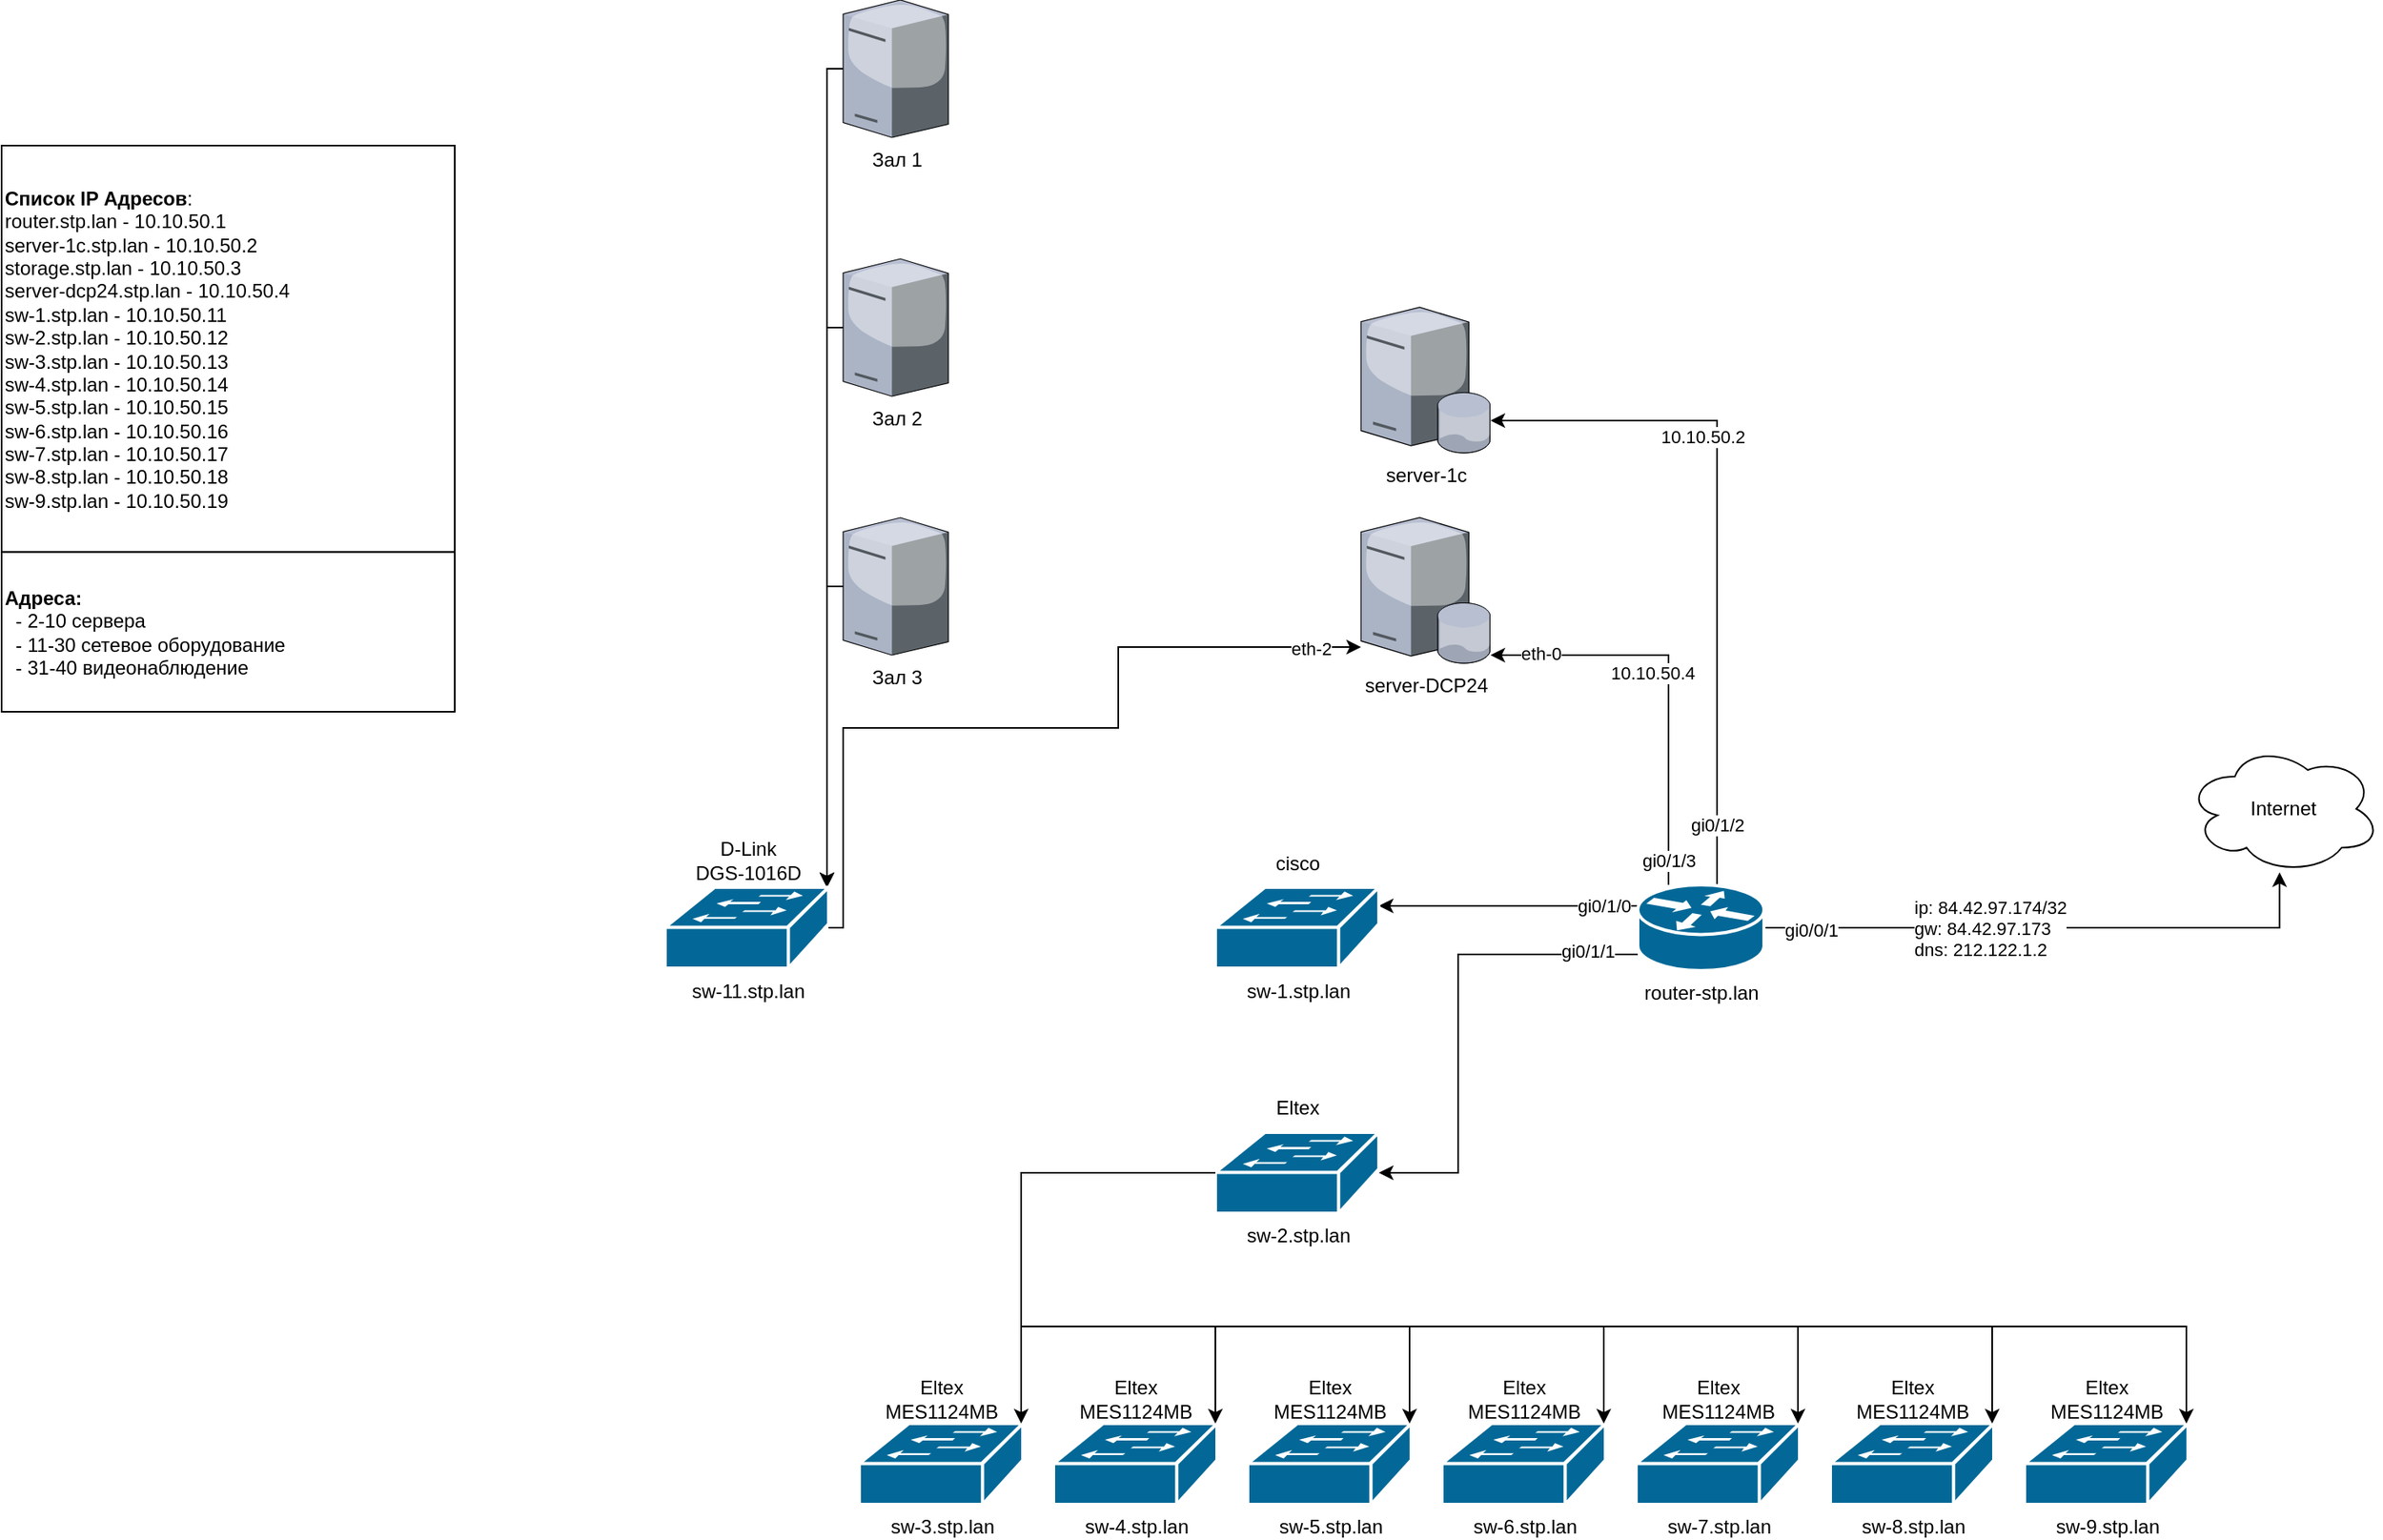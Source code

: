 <mxfile version="15.5.6" type="github">
  <diagram id="jK6_b75PUJQNhEmS_nUD" name="Page-1">
    <mxGraphModel dx="1640" dy="1572" grid="1" gridSize="10" guides="1" tooltips="1" connect="1" arrows="1" fold="1" page="1" pageScale="1" pageWidth="827" pageHeight="1169" math="0" shadow="0">
      <root>
        <mxCell id="0" />
        <mxCell id="1" parent="0" />
        <mxCell id="kUa1aifaIumlGkmkmH_S-2" style="edgeStyle=orthogonalEdgeStyle;rounded=0;orthogonalLoop=1;jettySize=auto;html=1;entryX=0.48;entryY=0.99;entryDx=0;entryDy=0;entryPerimeter=0;" edge="1" parent="1" source="mRdu22Ob3dlRshEJ7SqW-1" target="kUa1aifaIumlGkmkmH_S-1">
          <mxGeometry relative="1" as="geometry" />
        </mxCell>
        <mxCell id="kUa1aifaIumlGkmkmH_S-3" value="gi0/0/1" style="edgeLabel;html=1;align=center;verticalAlign=middle;resizable=0;points=[];" vertex="1" connectable="0" parent="kUa1aifaIumlGkmkmH_S-2">
          <mxGeometry x="-0.836" y="-1" relative="1" as="geometry">
            <mxPoint as="offset" />
          </mxGeometry>
        </mxCell>
        <mxCell id="kUa1aifaIumlGkmkmH_S-12" value="ip: 84.42.97.174/32&lt;br&gt;gw: 84.42.97.173&lt;br&gt;dns: 212.122.1.2" style="edgeLabel;html=1;align=left;verticalAlign=middle;resizable=0;points=[];" vertex="1" connectable="0" parent="kUa1aifaIumlGkmkmH_S-2">
          <mxGeometry x="-0.355" relative="1" as="geometry">
            <mxPoint x="-23" as="offset" />
          </mxGeometry>
        </mxCell>
        <mxCell id="kUa1aifaIumlGkmkmH_S-6" style="edgeStyle=orthogonalEdgeStyle;rounded=0;orthogonalLoop=1;jettySize=auto;html=1;" edge="1" parent="1" source="mRdu22Ob3dlRshEJ7SqW-1" target="kUa1aifaIumlGkmkmH_S-4">
          <mxGeometry relative="1" as="geometry">
            <Array as="points">
              <mxPoint x="410" y="-20" />
            </Array>
          </mxGeometry>
        </mxCell>
        <mxCell id="kUa1aifaIumlGkmkmH_S-8" value="10.10.50.2" style="edgeLabel;html=1;align=center;verticalAlign=middle;resizable=0;points=[];" vertex="1" connectable="0" parent="kUa1aifaIumlGkmkmH_S-6">
          <mxGeometry x="0.67" y="2" relative="1" as="geometry">
            <mxPoint x="60" y="8" as="offset" />
          </mxGeometry>
        </mxCell>
        <mxCell id="kUa1aifaIumlGkmkmH_S-11" value="gi0/1/2" style="edgeLabel;html=1;align=center;verticalAlign=middle;resizable=0;points=[];" vertex="1" connectable="0" parent="kUa1aifaIumlGkmkmH_S-6">
          <mxGeometry x="-0.896" y="2" relative="1" as="geometry">
            <mxPoint x="2" y="-15" as="offset" />
          </mxGeometry>
        </mxCell>
        <mxCell id="kUa1aifaIumlGkmkmH_S-7" style="edgeStyle=orthogonalEdgeStyle;rounded=0;orthogonalLoop=1;jettySize=auto;html=1;" edge="1" parent="1" source="mRdu22Ob3dlRshEJ7SqW-1" target="kUa1aifaIumlGkmkmH_S-5">
          <mxGeometry relative="1" as="geometry">
            <Array as="points">
              <mxPoint x="380" y="125" />
            </Array>
          </mxGeometry>
        </mxCell>
        <mxCell id="kUa1aifaIumlGkmkmH_S-10" value="gi0/1/3" style="edgeLabel;html=1;align=center;verticalAlign=middle;resizable=0;points=[];" vertex="1" connectable="0" parent="kUa1aifaIumlGkmkmH_S-7">
          <mxGeometry x="-0.878" relative="1" as="geometry">
            <mxPoint as="offset" />
          </mxGeometry>
        </mxCell>
        <mxCell id="kUa1aifaIumlGkmkmH_S-14" value="eth-0" style="edgeLabel;html=1;align=center;verticalAlign=middle;resizable=0;points=[];" vertex="1" connectable="0" parent="kUa1aifaIumlGkmkmH_S-7">
          <mxGeometry x="0.829" y="-1" relative="1" as="geometry">
            <mxPoint x="9" as="offset" />
          </mxGeometry>
        </mxCell>
        <mxCell id="kUa1aifaIumlGkmkmH_S-15" value="10.10.50.4" style="edgeLabel;html=1;align=center;verticalAlign=middle;resizable=0;points=[];" vertex="1" connectable="0" parent="kUa1aifaIumlGkmkmH_S-7">
          <mxGeometry x="-0.106" y="-3" relative="1" as="geometry">
            <mxPoint x="-13" y="-19" as="offset" />
          </mxGeometry>
        </mxCell>
        <mxCell id="kUa1aifaIumlGkmkmH_S-13" style="edgeStyle=orthogonalEdgeStyle;rounded=0;orthogonalLoop=1;jettySize=auto;html=1;" edge="1" parent="1" source="mRdu22Ob3dlRshEJ7SqW-1" target="mRdu22Ob3dlRshEJ7SqW-2">
          <mxGeometry relative="1" as="geometry">
            <Array as="points">
              <mxPoint x="280" y="280" />
              <mxPoint x="280" y="280" />
            </Array>
          </mxGeometry>
        </mxCell>
        <mxCell id="kUa1aifaIumlGkmkmH_S-42" value="gi0/1/0" style="edgeLabel;html=1;align=center;verticalAlign=middle;resizable=0;points=[];" vertex="1" connectable="0" parent="kUa1aifaIumlGkmkmH_S-13">
          <mxGeometry x="-0.801" y="-2" relative="1" as="geometry">
            <mxPoint x="-5" y="2" as="offset" />
          </mxGeometry>
        </mxCell>
        <mxCell id="kUa1aifaIumlGkmkmH_S-48" style="edgeStyle=orthogonalEdgeStyle;rounded=0;orthogonalLoop=1;jettySize=auto;html=1;" edge="1" parent="1" source="mRdu22Ob3dlRshEJ7SqW-1" target="kUa1aifaIumlGkmkmH_S-46">
          <mxGeometry relative="1" as="geometry">
            <Array as="points">
              <mxPoint x="250" y="310" />
            </Array>
          </mxGeometry>
        </mxCell>
        <mxCell id="kUa1aifaIumlGkmkmH_S-49" value="gi0/1/1" style="edgeLabel;html=1;align=center;verticalAlign=middle;resizable=0;points=[];" vertex="1" connectable="0" parent="kUa1aifaIumlGkmkmH_S-48">
          <mxGeometry x="-0.787" y="-2" relative="1" as="geometry">
            <mxPoint as="offset" />
          </mxGeometry>
        </mxCell>
        <mxCell id="mRdu22Ob3dlRshEJ7SqW-1" value="router-stp.lan" style="shape=mxgraph.cisco.routers.router;sketch=0;html=1;pointerEvents=1;dashed=0;fillColor=#036897;strokeColor=#ffffff;strokeWidth=2;verticalLabelPosition=bottom;verticalAlign=top;align=center;outlineConnect=0;" parent="1" vertex="1">
          <mxGeometry x="361" y="267" width="78" height="53" as="geometry" />
        </mxCell>
        <mxCell id="kUa1aifaIumlGkmkmH_S-28" style="edgeStyle=orthogonalEdgeStyle;rounded=0;orthogonalLoop=1;jettySize=auto;html=1;" edge="1" parent="1" source="mRdu22Ob3dlRshEJ7SqW-13" target="kUa1aifaIumlGkmkmH_S-5">
          <mxGeometry relative="1" as="geometry">
            <Array as="points">
              <mxPoint x="-130" y="294" />
              <mxPoint x="-130" y="170" />
              <mxPoint x="40" y="170" />
              <mxPoint x="40" y="120" />
            </Array>
          </mxGeometry>
        </mxCell>
        <mxCell id="kUa1aifaIumlGkmkmH_S-29" value="eth-2" style="edgeLabel;html=1;align=center;verticalAlign=middle;resizable=0;points=[];" vertex="1" connectable="0" parent="kUa1aifaIumlGkmkmH_S-28">
          <mxGeometry x="0.875" y="-1" relative="1" as="geometry">
            <mxPoint as="offset" />
          </mxGeometry>
        </mxCell>
        <mxCell id="kUa1aifaIumlGkmkmH_S-1" value="Internet" style="ellipse;shape=cloud;whiteSpace=wrap;html=1;" vertex="1" parent="1">
          <mxGeometry x="700" y="180" width="120" height="80" as="geometry" />
        </mxCell>
        <mxCell id="kUa1aifaIumlGkmkmH_S-4" value="server-1c" style="verticalLabelPosition=bottom;sketch=0;aspect=fixed;html=1;verticalAlign=top;strokeColor=none;align=center;outlineConnect=0;shape=mxgraph.citrix.database_server;" vertex="1" parent="1">
          <mxGeometry x="190" y="-90" width="80" height="90" as="geometry" />
        </mxCell>
        <mxCell id="kUa1aifaIumlGkmkmH_S-5" value="server-DCP24" style="verticalLabelPosition=bottom;sketch=0;aspect=fixed;html=1;verticalAlign=top;strokeColor=none;align=center;outlineConnect=0;shape=mxgraph.citrix.database_server;" vertex="1" parent="1">
          <mxGeometry x="190" y="40" width="80" height="90" as="geometry" />
        </mxCell>
        <mxCell id="kUa1aifaIumlGkmkmH_S-25" style="edgeStyle=orthogonalEdgeStyle;rounded=0;orthogonalLoop=1;jettySize=auto;html=1;" edge="1" parent="1" source="kUa1aifaIumlGkmkmH_S-19" target="mRdu22Ob3dlRshEJ7SqW-13">
          <mxGeometry relative="1" as="geometry">
            <Array as="points">
              <mxPoint x="-140" y="-237" />
            </Array>
          </mxGeometry>
        </mxCell>
        <mxCell id="kUa1aifaIumlGkmkmH_S-19" value="Зал 1" style="verticalLabelPosition=bottom;sketch=0;aspect=fixed;html=1;verticalAlign=top;strokeColor=none;align=center;outlineConnect=0;shape=mxgraph.citrix.tower_server;" vertex="1" parent="1">
          <mxGeometry x="-130" y="-280" width="65" height="85" as="geometry" />
        </mxCell>
        <mxCell id="kUa1aifaIumlGkmkmH_S-26" style="edgeStyle=orthogonalEdgeStyle;rounded=0;orthogonalLoop=1;jettySize=auto;html=1;" edge="1" parent="1" source="kUa1aifaIumlGkmkmH_S-20" target="mRdu22Ob3dlRshEJ7SqW-13">
          <mxGeometry relative="1" as="geometry">
            <Array as="points">
              <mxPoint x="-140" y="-77" />
            </Array>
          </mxGeometry>
        </mxCell>
        <mxCell id="kUa1aifaIumlGkmkmH_S-20" value="Зал 2" style="verticalLabelPosition=bottom;sketch=0;aspect=fixed;html=1;verticalAlign=top;strokeColor=none;align=center;outlineConnect=0;shape=mxgraph.citrix.tower_server;" vertex="1" parent="1">
          <mxGeometry x="-130" y="-120" width="65" height="85" as="geometry" />
        </mxCell>
        <mxCell id="kUa1aifaIumlGkmkmH_S-27" style="edgeStyle=orthogonalEdgeStyle;rounded=0;orthogonalLoop=1;jettySize=auto;html=1;" edge="1" parent="1" source="kUa1aifaIumlGkmkmH_S-21" target="mRdu22Ob3dlRshEJ7SqW-13">
          <mxGeometry relative="1" as="geometry">
            <Array as="points">
              <mxPoint x="-140" y="83" />
            </Array>
          </mxGeometry>
        </mxCell>
        <mxCell id="kUa1aifaIumlGkmkmH_S-21" value="Зал 3" style="verticalLabelPosition=bottom;sketch=0;aspect=fixed;html=1;verticalAlign=top;strokeColor=none;align=center;outlineConnect=0;shape=mxgraph.citrix.tower_server;" vertex="1" parent="1">
          <mxGeometry x="-130" y="40" width="65" height="85" as="geometry" />
        </mxCell>
        <mxCell id="kUa1aifaIumlGkmkmH_S-38" value="" style="group" vertex="1" connectable="0" parent="1">
          <mxGeometry x="-650" y="-190" width="280" height="350" as="geometry" />
        </mxCell>
        <mxCell id="kUa1aifaIumlGkmkmH_S-32" value="&lt;b&gt;Список IP Адресов&lt;/b&gt;:&lt;br&gt;router.stp.lan - 10.10.50.1&lt;br&gt;server-1c.stp.lan - 10.10.50.2&lt;br&gt;storage.stp.lan - 10.10.50.3&lt;br&gt;server-dcp24.stp.lan - 10.10.50.4&lt;br&gt;sw-1.stp.lan - 10.10.50.11&lt;br&gt;sw-2.stp.lan - 10.10.50.12&lt;br&gt;sw-3.stp.lan - 10.10.50.13&lt;br&gt;sw-4.stp.lan - 10.10.50.14&lt;br&gt;sw-5.stp.lan - 10.10.50.15&lt;br&gt;sw-6.stp.lan - 10.10.50.16&lt;br&gt;sw-7.stp.lan - 10.10.50.17&lt;br&gt;sw-8.stp.lan - 10.10.50.18&lt;br&gt;sw-9.stp.lan - 10.10.50.19" style="rounded=0;whiteSpace=wrap;html=1;align=left;" vertex="1" parent="kUa1aifaIumlGkmkmH_S-38">
          <mxGeometry width="280" height="251.282" as="geometry" />
        </mxCell>
        <mxCell id="kUa1aifaIumlGkmkmH_S-37" value="&lt;b&gt;Адреса:&lt;/b&gt;&lt;br&gt;&lt;span&gt;&amp;nbsp; - 2-10 сервера&lt;/span&gt;&lt;br&gt;&lt;span&gt;&amp;nbsp; - 11-30 сетевое оборудование&lt;/span&gt;&lt;br&gt;&lt;span&gt;&amp;nbsp; - 31-40 видеонаблюдение&lt;/span&gt;" style="rounded=0;whiteSpace=wrap;html=1;align=left;" vertex="1" parent="kUa1aifaIumlGkmkmH_S-38">
          <mxGeometry y="251.282" width="280" height="98.718" as="geometry" />
        </mxCell>
        <mxCell id="kUa1aifaIumlGkmkmH_S-43" value="" style="group" vertex="1" connectable="0" parent="1">
          <mxGeometry x="100" y="238.5" width="101" height="80" as="geometry" />
        </mxCell>
        <mxCell id="mRdu22Ob3dlRshEJ7SqW-2" value="sw-1.stp.lan" style="shape=mxgraph.cisco.switches.workgroup_switch;sketch=0;html=1;pointerEvents=1;dashed=0;fillColor=#036897;strokeColor=#ffffff;strokeWidth=2;verticalLabelPosition=bottom;verticalAlign=top;align=center;outlineConnect=0;" parent="kUa1aifaIumlGkmkmH_S-43" vertex="1">
          <mxGeometry y="30" width="101" height="50" as="geometry" />
        </mxCell>
        <mxCell id="kUa1aifaIumlGkmkmH_S-39" value="cisco" style="text;html=1;strokeColor=none;fillColor=none;align=center;verticalAlign=middle;whiteSpace=wrap;rounded=0;" vertex="1" parent="kUa1aifaIumlGkmkmH_S-43">
          <mxGeometry x="20.5" width="60" height="30" as="geometry" />
        </mxCell>
        <mxCell id="kUa1aifaIumlGkmkmH_S-45" value="" style="group" vertex="1" connectable="0" parent="1">
          <mxGeometry x="100" y="390" width="101" height="80" as="geometry" />
        </mxCell>
        <mxCell id="kUa1aifaIumlGkmkmH_S-46" value="sw-2.stp.lan" style="shape=mxgraph.cisco.switches.workgroup_switch;sketch=0;html=1;pointerEvents=1;dashed=0;fillColor=#036897;strokeColor=#ffffff;strokeWidth=2;verticalLabelPosition=bottom;verticalAlign=top;align=center;outlineConnect=0;" vertex="1" parent="kUa1aifaIumlGkmkmH_S-45">
          <mxGeometry y="30" width="101" height="50" as="geometry" />
        </mxCell>
        <mxCell id="kUa1aifaIumlGkmkmH_S-47" value="Eltex" style="text;html=1;strokeColor=none;fillColor=none;align=center;verticalAlign=middle;whiteSpace=wrap;rounded=0;" vertex="1" parent="kUa1aifaIumlGkmkmH_S-45">
          <mxGeometry x="20.5" width="59.5" height="30" as="geometry" />
        </mxCell>
        <mxCell id="kUa1aifaIumlGkmkmH_S-50" value="" style="group" vertex="1" connectable="0" parent="1">
          <mxGeometry x="-120" y="570" width="101" height="80" as="geometry" />
        </mxCell>
        <mxCell id="kUa1aifaIumlGkmkmH_S-51" value="sw-3.stp.lan" style="shape=mxgraph.cisco.switches.workgroup_switch;sketch=0;html=1;pointerEvents=1;dashed=0;fillColor=#036897;strokeColor=#ffffff;strokeWidth=2;verticalLabelPosition=bottom;verticalAlign=top;align=center;outlineConnect=0;" vertex="1" parent="kUa1aifaIumlGkmkmH_S-50">
          <mxGeometry y="30" width="101" height="50" as="geometry" />
        </mxCell>
        <mxCell id="kUa1aifaIumlGkmkmH_S-52" value="Eltex&lt;br&gt;MES1124MB" style="text;html=1;strokeColor=none;fillColor=none;align=center;verticalAlign=middle;whiteSpace=wrap;rounded=0;" vertex="1" parent="kUa1aifaIumlGkmkmH_S-50">
          <mxGeometry x="20.5" width="60" height="30" as="geometry" />
        </mxCell>
        <mxCell id="kUa1aifaIumlGkmkmH_S-53" style="edgeStyle=orthogonalEdgeStyle;rounded=0;orthogonalLoop=1;jettySize=auto;html=1;" edge="1" parent="1" source="kUa1aifaIumlGkmkmH_S-46" target="kUa1aifaIumlGkmkmH_S-51">
          <mxGeometry relative="1" as="geometry">
            <Array as="points">
              <mxPoint x="-20" y="445" />
            </Array>
          </mxGeometry>
        </mxCell>
        <mxCell id="kUa1aifaIumlGkmkmH_S-54" value="" style="group" vertex="1" connectable="0" parent="1">
          <mxGeometry y="570" width="101" height="80" as="geometry" />
        </mxCell>
        <mxCell id="kUa1aifaIumlGkmkmH_S-55" value="sw-4.stp.lan" style="shape=mxgraph.cisco.switches.workgroup_switch;sketch=0;html=1;pointerEvents=1;dashed=0;fillColor=#036897;strokeColor=#ffffff;strokeWidth=2;verticalLabelPosition=bottom;verticalAlign=top;align=center;outlineConnect=0;" vertex="1" parent="kUa1aifaIumlGkmkmH_S-54">
          <mxGeometry y="30" width="101" height="50" as="geometry" />
        </mxCell>
        <mxCell id="kUa1aifaIumlGkmkmH_S-56" value="Eltex&lt;br&gt;MES1124MB" style="text;html=1;strokeColor=none;fillColor=none;align=center;verticalAlign=middle;whiteSpace=wrap;rounded=0;" vertex="1" parent="kUa1aifaIumlGkmkmH_S-54">
          <mxGeometry x="20.5" width="60" height="30" as="geometry" />
        </mxCell>
        <mxCell id="kUa1aifaIumlGkmkmH_S-57" style="edgeStyle=orthogonalEdgeStyle;rounded=0;orthogonalLoop=1;jettySize=auto;html=1;" edge="1" parent="1" source="kUa1aifaIumlGkmkmH_S-46" target="kUa1aifaIumlGkmkmH_S-55">
          <mxGeometry relative="1" as="geometry">
            <Array as="points">
              <mxPoint x="-20" y="445" />
              <mxPoint x="-20" y="540" />
              <mxPoint x="100" y="540" />
            </Array>
          </mxGeometry>
        </mxCell>
        <mxCell id="kUa1aifaIumlGkmkmH_S-58" value="" style="group" vertex="1" connectable="0" parent="1">
          <mxGeometry x="120" y="570" width="101" height="80" as="geometry" />
        </mxCell>
        <mxCell id="kUa1aifaIumlGkmkmH_S-59" value="sw-5.stp.lan" style="shape=mxgraph.cisco.switches.workgroup_switch;sketch=0;html=1;pointerEvents=1;dashed=0;fillColor=#036897;strokeColor=#ffffff;strokeWidth=2;verticalLabelPosition=bottom;verticalAlign=top;align=center;outlineConnect=0;" vertex="1" parent="kUa1aifaIumlGkmkmH_S-58">
          <mxGeometry y="30" width="101" height="50" as="geometry" />
        </mxCell>
        <mxCell id="kUa1aifaIumlGkmkmH_S-60" value="Eltex&lt;br&gt;MES1124MB" style="text;html=1;strokeColor=none;fillColor=none;align=center;verticalAlign=middle;whiteSpace=wrap;rounded=0;" vertex="1" parent="kUa1aifaIumlGkmkmH_S-58">
          <mxGeometry x="20.5" width="60" height="30" as="geometry" />
        </mxCell>
        <mxCell id="kUa1aifaIumlGkmkmH_S-61" value="" style="group" vertex="1" connectable="0" parent="1">
          <mxGeometry x="240" y="570" width="101" height="80" as="geometry" />
        </mxCell>
        <mxCell id="kUa1aifaIumlGkmkmH_S-62" value="sw-6.stp.lan" style="shape=mxgraph.cisco.switches.workgroup_switch;sketch=0;html=1;pointerEvents=1;dashed=0;fillColor=#036897;strokeColor=#ffffff;strokeWidth=2;verticalLabelPosition=bottom;verticalAlign=top;align=center;outlineConnect=0;" vertex="1" parent="kUa1aifaIumlGkmkmH_S-61">
          <mxGeometry y="30" width="101" height="50" as="geometry" />
        </mxCell>
        <mxCell id="kUa1aifaIumlGkmkmH_S-63" value="Eltex&lt;br&gt;MES1124MB" style="text;html=1;strokeColor=none;fillColor=none;align=center;verticalAlign=middle;whiteSpace=wrap;rounded=0;" vertex="1" parent="kUa1aifaIumlGkmkmH_S-61">
          <mxGeometry x="20.5" width="60" height="30" as="geometry" />
        </mxCell>
        <mxCell id="kUa1aifaIumlGkmkmH_S-64" value="" style="group" vertex="1" connectable="0" parent="1">
          <mxGeometry x="360" y="570" width="101" height="80" as="geometry" />
        </mxCell>
        <mxCell id="kUa1aifaIumlGkmkmH_S-65" value="sw-7.stp.lan" style="shape=mxgraph.cisco.switches.workgroup_switch;sketch=0;html=1;pointerEvents=1;dashed=0;fillColor=#036897;strokeColor=#ffffff;strokeWidth=2;verticalLabelPosition=bottom;verticalAlign=top;align=center;outlineConnect=0;" vertex="1" parent="kUa1aifaIumlGkmkmH_S-64">
          <mxGeometry y="30" width="101" height="50" as="geometry" />
        </mxCell>
        <mxCell id="kUa1aifaIumlGkmkmH_S-66" value="Eltex&lt;br&gt;MES1124MB" style="text;html=1;strokeColor=none;fillColor=none;align=center;verticalAlign=middle;whiteSpace=wrap;rounded=0;" vertex="1" parent="kUa1aifaIumlGkmkmH_S-64">
          <mxGeometry x="20.5" width="60" height="30" as="geometry" />
        </mxCell>
        <mxCell id="kUa1aifaIumlGkmkmH_S-67" value="" style="group" vertex="1" connectable="0" parent="1">
          <mxGeometry x="480" y="570" width="101" height="80" as="geometry" />
        </mxCell>
        <mxCell id="kUa1aifaIumlGkmkmH_S-68" value="sw-8.stp.lan" style="shape=mxgraph.cisco.switches.workgroup_switch;sketch=0;html=1;pointerEvents=1;dashed=0;fillColor=#036897;strokeColor=#ffffff;strokeWidth=2;verticalLabelPosition=bottom;verticalAlign=top;align=center;outlineConnect=0;" vertex="1" parent="kUa1aifaIumlGkmkmH_S-67">
          <mxGeometry y="30" width="101" height="50" as="geometry" />
        </mxCell>
        <mxCell id="kUa1aifaIumlGkmkmH_S-69" value="Eltex&lt;br&gt;MES1124MB" style="text;html=1;strokeColor=none;fillColor=none;align=center;verticalAlign=middle;whiteSpace=wrap;rounded=0;" vertex="1" parent="kUa1aifaIumlGkmkmH_S-67">
          <mxGeometry x="20.5" width="60" height="30" as="geometry" />
        </mxCell>
        <mxCell id="kUa1aifaIumlGkmkmH_S-70" value="" style="group" vertex="1" connectable="0" parent="1">
          <mxGeometry x="600" y="570" width="101" height="80" as="geometry" />
        </mxCell>
        <mxCell id="kUa1aifaIumlGkmkmH_S-71" value="sw-9.stp.lan" style="shape=mxgraph.cisco.switches.workgroup_switch;sketch=0;html=1;pointerEvents=1;dashed=0;fillColor=#036897;strokeColor=#ffffff;strokeWidth=2;verticalLabelPosition=bottom;verticalAlign=top;align=center;outlineConnect=0;" vertex="1" parent="kUa1aifaIumlGkmkmH_S-70">
          <mxGeometry y="30" width="101" height="50" as="geometry" />
        </mxCell>
        <mxCell id="kUa1aifaIumlGkmkmH_S-72" value="Eltex&lt;br&gt;MES1124MB" style="text;html=1;strokeColor=none;fillColor=none;align=center;verticalAlign=middle;whiteSpace=wrap;rounded=0;" vertex="1" parent="kUa1aifaIumlGkmkmH_S-70">
          <mxGeometry x="20.5" width="60" height="30" as="geometry" />
        </mxCell>
        <mxCell id="kUa1aifaIumlGkmkmH_S-75" style="edgeStyle=orthogonalEdgeStyle;rounded=0;orthogonalLoop=1;jettySize=auto;html=1;" edge="1" parent="1" source="kUa1aifaIumlGkmkmH_S-46" target="kUa1aifaIumlGkmkmH_S-59">
          <mxGeometry relative="1" as="geometry">
            <Array as="points">
              <mxPoint x="-20" y="445" />
              <mxPoint x="-20" y="540" />
              <mxPoint x="220" y="540" />
            </Array>
          </mxGeometry>
        </mxCell>
        <mxCell id="kUa1aifaIumlGkmkmH_S-76" style="edgeStyle=orthogonalEdgeStyle;rounded=0;orthogonalLoop=1;jettySize=auto;html=1;" edge="1" parent="1" source="kUa1aifaIumlGkmkmH_S-46" target="kUa1aifaIumlGkmkmH_S-62">
          <mxGeometry relative="1" as="geometry">
            <Array as="points">
              <mxPoint x="-20" y="445" />
              <mxPoint x="-20" y="540" />
              <mxPoint x="340" y="540" />
            </Array>
          </mxGeometry>
        </mxCell>
        <mxCell id="kUa1aifaIumlGkmkmH_S-77" style="edgeStyle=orthogonalEdgeStyle;rounded=0;orthogonalLoop=1;jettySize=auto;html=1;" edge="1" parent="1" source="kUa1aifaIumlGkmkmH_S-46" target="kUa1aifaIumlGkmkmH_S-65">
          <mxGeometry relative="1" as="geometry">
            <Array as="points">
              <mxPoint x="-20" y="445" />
              <mxPoint x="-20" y="540" />
              <mxPoint x="460" y="540" />
            </Array>
          </mxGeometry>
        </mxCell>
        <mxCell id="kUa1aifaIumlGkmkmH_S-78" style="edgeStyle=orthogonalEdgeStyle;rounded=0;orthogonalLoop=1;jettySize=auto;html=1;" edge="1" parent="1" source="kUa1aifaIumlGkmkmH_S-46" target="kUa1aifaIumlGkmkmH_S-68">
          <mxGeometry relative="1" as="geometry">
            <Array as="points">
              <mxPoint x="-20" y="445" />
              <mxPoint x="-20" y="540" />
              <mxPoint x="580" y="540" />
            </Array>
          </mxGeometry>
        </mxCell>
        <mxCell id="kUa1aifaIumlGkmkmH_S-81" style="edgeStyle=orthogonalEdgeStyle;rounded=0;orthogonalLoop=1;jettySize=auto;html=1;" edge="1" parent="1" source="kUa1aifaIumlGkmkmH_S-46" target="kUa1aifaIumlGkmkmH_S-71">
          <mxGeometry relative="1" as="geometry">
            <Array as="points">
              <mxPoint x="-20" y="445" />
              <mxPoint x="-20" y="540" />
              <mxPoint x="700" y="540" />
            </Array>
          </mxGeometry>
        </mxCell>
        <mxCell id="kUa1aifaIumlGkmkmH_S-83" value="" style="group" vertex="1" connectable="0" parent="1">
          <mxGeometry x="-240" y="237" width="101" height="81.5" as="geometry" />
        </mxCell>
        <mxCell id="mRdu22Ob3dlRshEJ7SqW-13" value="sw-11.stp.lan" style="shape=mxgraph.cisco.switches.workgroup_switch;sketch=0;html=1;pointerEvents=1;dashed=0;fillColor=#036897;strokeColor=#ffffff;strokeWidth=2;verticalLabelPosition=bottom;verticalAlign=top;align=center;outlineConnect=0;" parent="kUa1aifaIumlGkmkmH_S-83" vertex="1">
          <mxGeometry y="31.5" width="101" height="50" as="geometry" />
        </mxCell>
        <mxCell id="kUa1aifaIumlGkmkmH_S-82" value="D-Link&lt;br&gt;DGS-1016D" style="text;html=1;align=center;verticalAlign=middle;resizable=0;points=[];autosize=1;strokeColor=none;fillColor=none;" vertex="1" parent="kUa1aifaIumlGkmkmH_S-83">
          <mxGeometry x="10.5" width="80" height="30" as="geometry" />
        </mxCell>
      </root>
    </mxGraphModel>
  </diagram>
</mxfile>
